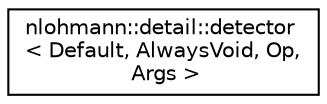 digraph "Graphical Class Hierarchy"
{
  edge [fontname="Helvetica",fontsize="10",labelfontname="Helvetica",labelfontsize="10"];
  node [fontname="Helvetica",fontsize="10",shape=record];
  rankdir="LR";
  Node0 [label="nlohmann::detail::detector\l\< Default, AlwaysVoid, Op,\l Args \>",height=0.2,width=0.4,color="black", fillcolor="white", style="filled",URL="$structnlohmann_1_1detail_1_1detector.html"];
}
